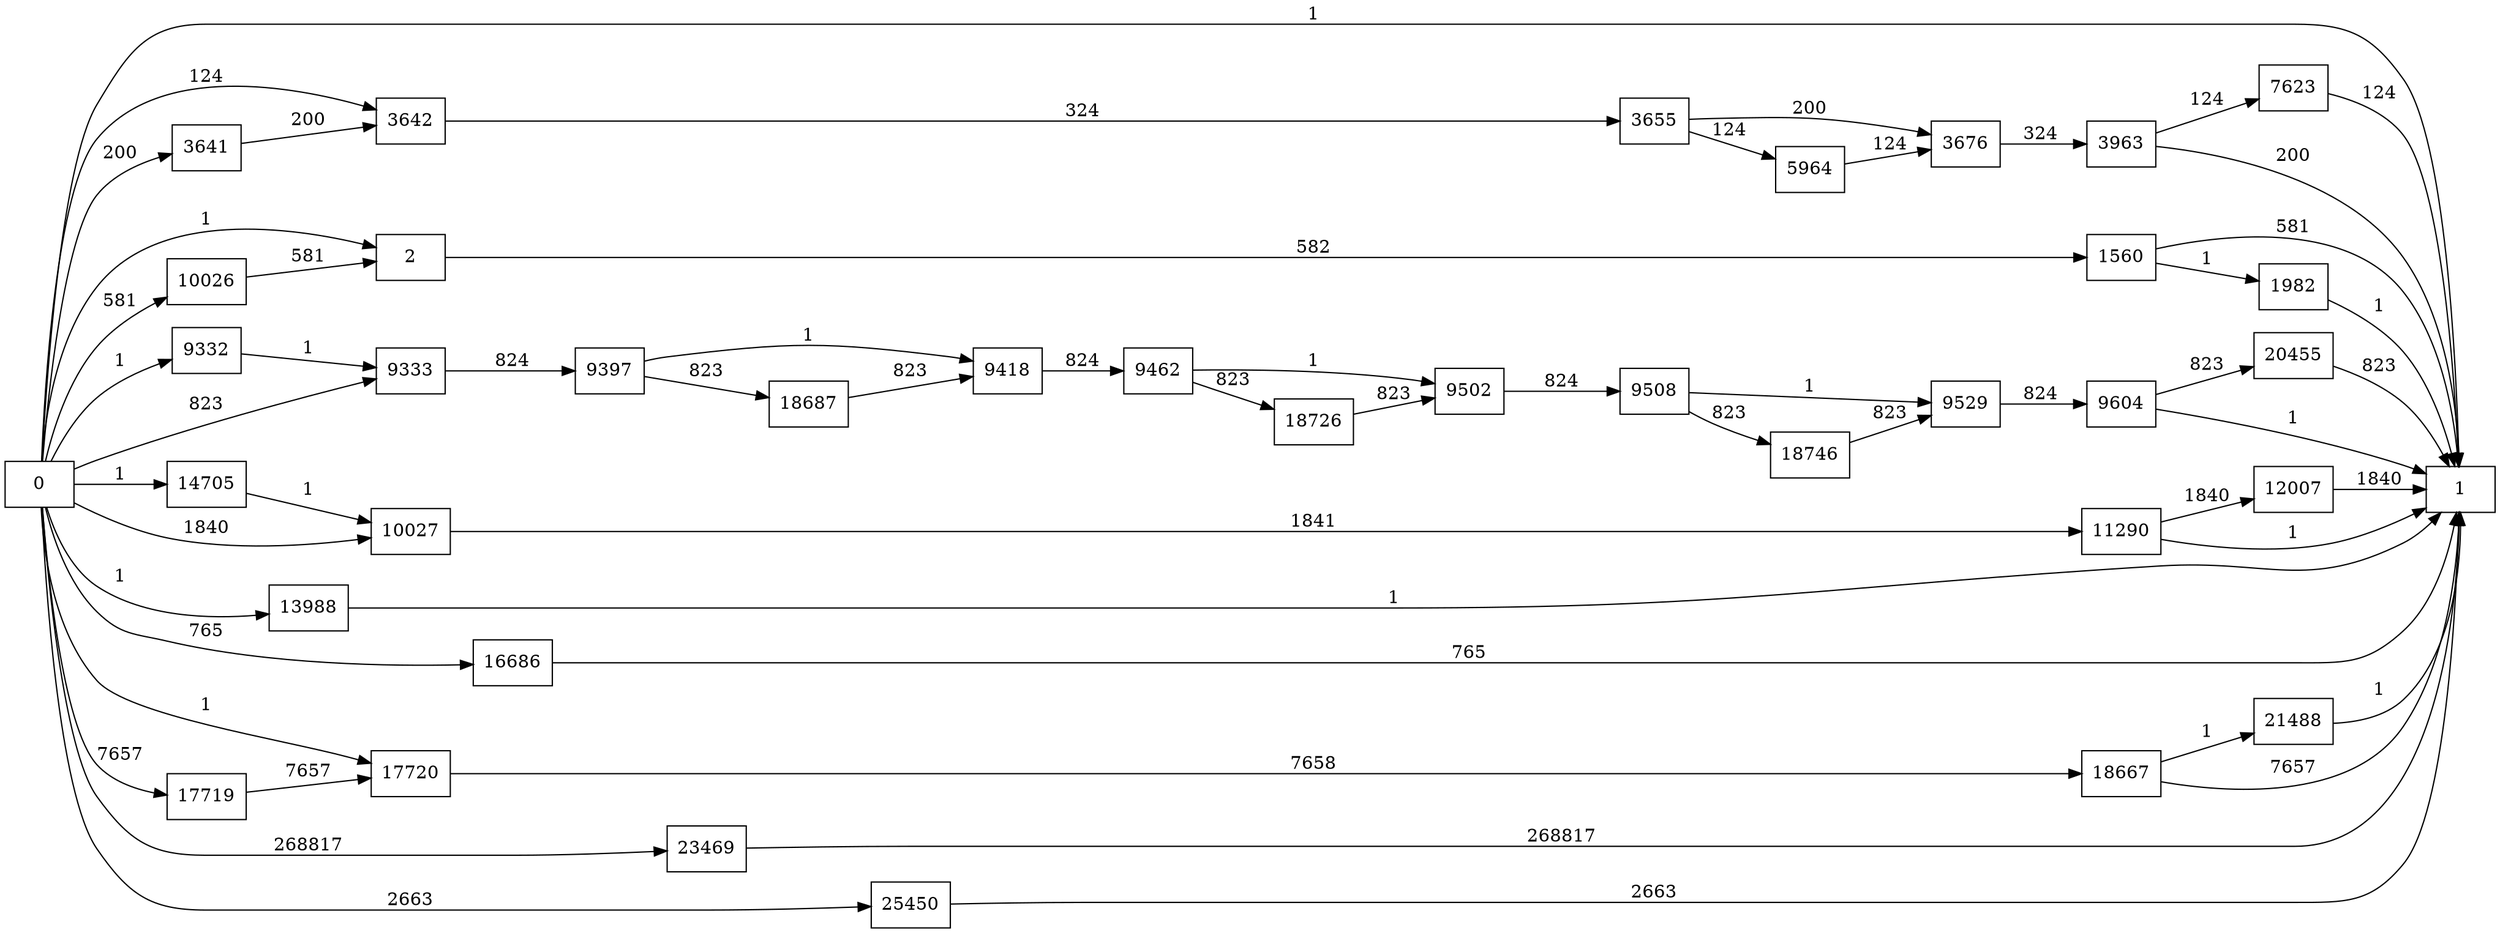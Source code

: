 digraph {
	graph [rankdir=LR]
	node [shape=rectangle]
	2 -> 1560 [label=582]
	1560 -> 1 [label=581]
	1560 -> 1982 [label=1]
	1982 -> 1 [label=1]
	3641 -> 3642 [label=200]
	3642 -> 3655 [label=324]
	3655 -> 3676 [label=200]
	3655 -> 5964 [label=124]
	3676 -> 3963 [label=324]
	3963 -> 1 [label=200]
	3963 -> 7623 [label=124]
	5964 -> 3676 [label=124]
	7623 -> 1 [label=124]
	9332 -> 9333 [label=1]
	9333 -> 9397 [label=824]
	9397 -> 9418 [label=1]
	9397 -> 18687 [label=823]
	9418 -> 9462 [label=824]
	9462 -> 9502 [label=1]
	9462 -> 18726 [label=823]
	9502 -> 9508 [label=824]
	9508 -> 9529 [label=1]
	9508 -> 18746 [label=823]
	9529 -> 9604 [label=824]
	9604 -> 1 [label=1]
	9604 -> 20455 [label=823]
	10026 -> 2 [label=581]
	10027 -> 11290 [label=1841]
	11290 -> 1 [label=1]
	11290 -> 12007 [label=1840]
	12007 -> 1 [label=1840]
	13988 -> 1 [label=1]
	14705 -> 10027 [label=1]
	16686 -> 1 [label=765]
	17719 -> 17720 [label=7657]
	17720 -> 18667 [label=7658]
	18667 -> 1 [label=7657]
	18667 -> 21488 [label=1]
	18687 -> 9418 [label=823]
	18726 -> 9502 [label=823]
	18746 -> 9529 [label=823]
	20455 -> 1 [label=823]
	21488 -> 1 [label=1]
	23469 -> 1 [label=268817]
	25450 -> 1 [label=2663]
	0 -> 2 [label=1]
	0 -> 3642 [label=124]
	0 -> 10027 [label=1840]
	0 -> 9333 [label=823]
	0 -> 17720 [label=1]
	0 -> 3641 [label=200]
	0 -> 1 [label=1]
	0 -> 9332 [label=1]
	0 -> 10026 [label=581]
	0 -> 13988 [label=1]
	0 -> 14705 [label=1]
	0 -> 16686 [label=765]
	0 -> 17719 [label=7657]
	0 -> 23469 [label=268817]
	0 -> 25450 [label=2663]
}
